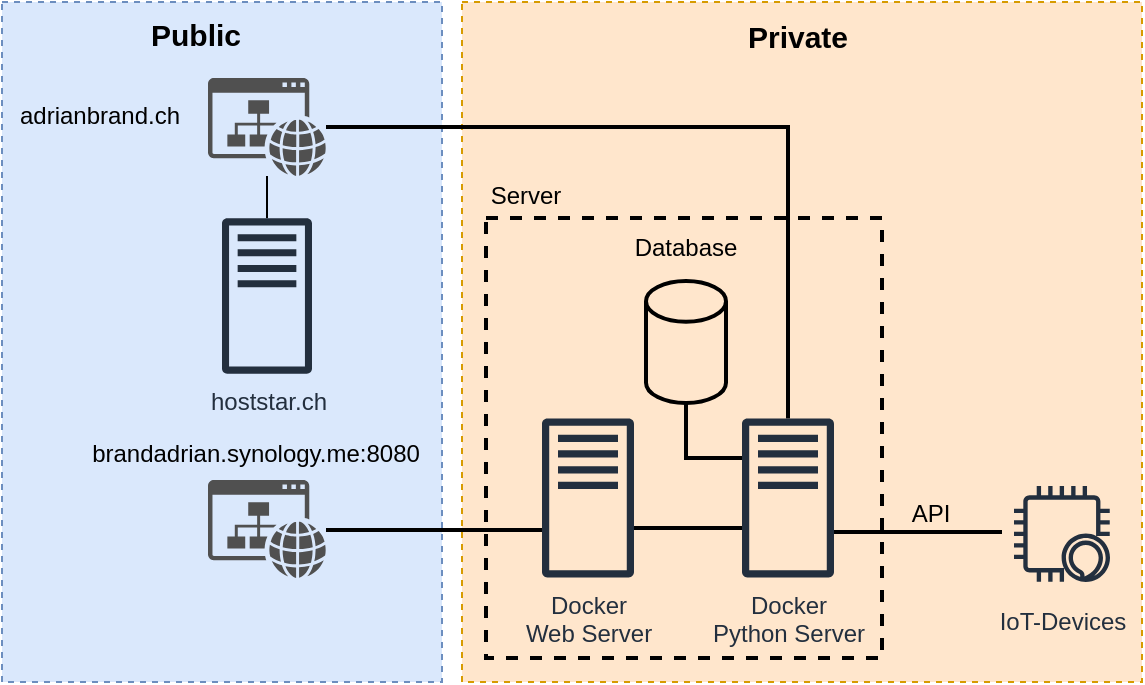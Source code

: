 <mxfile version="13.8.8" type="device"><diagram id="fjGh0-NwWGaT63PYdA61" name="Page-1"><mxGraphModel dx="1422" dy="762" grid="1" gridSize="10" guides="1" tooltips="1" connect="1" arrows="1" fold="1" page="1" pageScale="1" pageWidth="827" pageHeight="1169" math="0" shadow="0"><root><mxCell id="0"/><mxCell id="1" parent="0"/><mxCell id="N3n3Dqv_eAyLDKrZ_e06-19" value="" style="rounded=0;whiteSpace=wrap;html=1;dashed=1;fillColor=#ffe6cc;strokeColor=#d79b00;" parent="1" vertex="1"><mxGeometry x="290" y="202" width="340" height="340" as="geometry"/></mxCell><mxCell id="N3n3Dqv_eAyLDKrZ_e06-20" value="&lt;b style=&quot;font-size: 15px;&quot;&gt;Private&lt;/b&gt;" style="text;html=1;strokeColor=none;fillColor=none;align=center;verticalAlign=middle;whiteSpace=wrap;rounded=0;dashed=1;fontSize=15;" parent="1" vertex="1"><mxGeometry x="438" y="209" width="40" height="20" as="geometry"/></mxCell><mxCell id="N3n3Dqv_eAyLDKrZ_e06-17" value="" style="rounded=0;whiteSpace=wrap;html=1;dashed=1;fillColor=#dae8fc;strokeColor=#6c8ebf;" parent="1" vertex="1"><mxGeometry x="60" y="202" width="220" height="340" as="geometry"/></mxCell><mxCell id="N3n3Dqv_eAyLDKrZ_e06-7" style="edgeStyle=orthogonalEdgeStyle;rounded=0;orthogonalLoop=1;jettySize=auto;html=1;endArrow=none;endFill=0;strokeWidth=2;" parent="1" source="N3n3Dqv_eAyLDKrZ_e06-6" target="N3n3Dqv_eAyLDKrZ_e06-5" edge="1"><mxGeometry relative="1" as="geometry"/></mxCell><mxCell id="N3n3Dqv_eAyLDKrZ_e06-8" style="edgeStyle=orthogonalEdgeStyle;rounded=0;orthogonalLoop=1;jettySize=auto;html=1;endArrow=none;endFill=0;" parent="1" source="N3n3Dqv_eAyLDKrZ_e06-1" target="N3n3Dqv_eAyLDKrZ_e06-6" edge="1"><mxGeometry relative="1" as="geometry"/></mxCell><mxCell id="N3n3Dqv_eAyLDKrZ_e06-1" value="hoststar.ch" style="outlineConnect=0;fontColor=#232F3E;gradientColor=none;fillColor=#232F3E;strokeColor=none;dashed=0;verticalLabelPosition=bottom;verticalAlign=top;align=center;html=1;fontSize=12;fontStyle=0;aspect=fixed;pointerEvents=1;shape=mxgraph.aws4.traditional_server;" parent="1" vertex="1"><mxGeometry x="170" y="310" width="45" height="78" as="geometry"/></mxCell><mxCell id="N3n3Dqv_eAyLDKrZ_e06-22" style="edgeStyle=orthogonalEdgeStyle;rounded=0;orthogonalLoop=1;jettySize=auto;html=1;endArrow=none;endFill=0;strokeWidth=2;" parent="1" source="N3n3Dqv_eAyLDKrZ_e06-4" target="N3n3Dqv_eAyLDKrZ_e06-5" edge="1"><mxGeometry relative="1" as="geometry"><Array as="points"><mxPoint x="402" y="430"/></Array></mxGeometry></mxCell><mxCell id="N3n3Dqv_eAyLDKrZ_e06-4" value="" style="strokeWidth=2;html=1;shape=mxgraph.flowchart.database;whiteSpace=wrap;fillColor=#FFE6CC;" parent="1" vertex="1"><mxGeometry x="382" y="341.5" width="40" height="61" as="geometry"/></mxCell><mxCell id="N3n3Dqv_eAyLDKrZ_e06-36" style="edgeStyle=orthogonalEdgeStyle;rounded=0;orthogonalLoop=1;jettySize=auto;html=1;endArrow=none;endFill=0;strokeWidth=2;" parent="1" edge="1"><mxGeometry relative="1" as="geometry"><Array as="points"><mxPoint x="520" y="467"/><mxPoint x="520" y="467"/></Array><mxPoint x="476" y="467" as="sourcePoint"/><mxPoint x="560" y="467" as="targetPoint"/></mxGeometry></mxCell><mxCell id="N3n3Dqv_eAyLDKrZ_e06-5" value="Docker&lt;br&gt;Python Server" style="outlineConnect=0;fontColor=#232F3E;gradientColor=none;fillColor=#232F3E;strokeColor=none;dashed=0;verticalLabelPosition=bottom;verticalAlign=top;align=center;html=1;fontSize=12;fontStyle=0;aspect=fixed;pointerEvents=1;shape=mxgraph.aws4.traditional_server;" parent="1" vertex="1"><mxGeometry x="430" y="410" width="46" height="80" as="geometry"/></mxCell><mxCell id="N3n3Dqv_eAyLDKrZ_e06-6" value="" style="pointerEvents=1;shadow=0;dashed=0;html=1;strokeColor=none;fillColor=#505050;labelPosition=center;verticalLabelPosition=bottom;verticalAlign=top;outlineConnect=0;align=center;shape=mxgraph.office.concepts.website;" parent="1" vertex="1"><mxGeometry x="163" y="240" width="59" height="49" as="geometry"/></mxCell><mxCell id="N3n3Dqv_eAyLDKrZ_e06-9" value="adrianbrand.ch" style="text;html=1;strokeColor=none;fillColor=none;align=center;verticalAlign=middle;whiteSpace=wrap;rounded=0;" parent="1" vertex="1"><mxGeometry x="59" y="249" width="100" height="20" as="geometry"/></mxCell><mxCell id="N3n3Dqv_eAyLDKrZ_e06-18" value="&lt;b style=&quot;font-size: 15px&quot;&gt;Public&lt;/b&gt;" style="text;html=1;strokeColor=none;fillColor=none;align=center;verticalAlign=middle;whiteSpace=wrap;rounded=0;dashed=1;fontSize=15;" parent="1" vertex="1"><mxGeometry x="137" y="208" width="40" height="20" as="geometry"/></mxCell><mxCell id="N3n3Dqv_eAyLDKrZ_e06-21" value="Database" style="text;html=1;strokeColor=none;fillColor=none;align=center;verticalAlign=middle;whiteSpace=wrap;rounded=0;dashed=1;" parent="1" vertex="1"><mxGeometry x="382" y="315" width="40" height="20" as="geometry"/></mxCell><mxCell id="N3n3Dqv_eAyLDKrZ_e06-35" value="IoT-Devices" style="outlineConnect=0;fontColor=#232F3E;gradientColor=none;strokeColor=#232F3E;fillColor=#FFE6CC;dashed=0;verticalLabelPosition=bottom;verticalAlign=top;align=center;html=1;fontSize=12;fontStyle=0;aspect=fixed;shape=mxgraph.aws4.resourceIcon;resIcon=mxgraph.aws4.alexa_enabled_device;" parent="1" vertex="1"><mxGeometry x="560" y="438" width="60" height="60" as="geometry"/></mxCell><mxCell id="N3n3Dqv_eAyLDKrZ_e06-37" value="API" style="text;html=1;resizable=0;points=[];align=center;verticalAlign=middle;labelBackgroundColor=#FFE6CC;" parent="1" vertex="1" connectable="0"><mxGeometry x="556" y="422" as="geometry"><mxPoint x="-32" y="36" as="offset"/></mxGeometry></mxCell><mxCell id="PsFACasxsjElwN_i-cum-1" value="" style="pointerEvents=1;shadow=0;dashed=0;html=1;strokeColor=none;fillColor=#505050;labelPosition=center;verticalLabelPosition=bottom;verticalAlign=top;outlineConnect=0;align=center;shape=mxgraph.office.concepts.website;" vertex="1" parent="1"><mxGeometry x="163" y="441" width="59" height="49" as="geometry"/></mxCell><mxCell id="PsFACasxsjElwN_i-cum-2" value="&lt;span&gt;brandadrian.synology.me:8080&lt;/span&gt;" style="text;html=1;strokeColor=none;fillColor=none;align=center;verticalAlign=middle;whiteSpace=wrap;rounded=0;" vertex="1" parent="1"><mxGeometry x="137" y="418" width="100" height="20" as="geometry"/></mxCell><mxCell id="PsFACasxsjElwN_i-cum-3" value="Docker&lt;br&gt;Web Server" style="outlineConnect=0;fontColor=#232F3E;gradientColor=none;fillColor=#232F3E;strokeColor=none;dashed=0;verticalLabelPosition=bottom;verticalAlign=top;align=center;html=1;fontSize=12;fontStyle=0;aspect=fixed;pointerEvents=1;shape=mxgraph.aws4.traditional_server;" vertex="1" parent="1"><mxGeometry x="330" y="410" width="46" height="80" as="geometry"/></mxCell><mxCell id="PsFACasxsjElwN_i-cum-5" style="edgeStyle=orthogonalEdgeStyle;rounded=0;orthogonalLoop=1;jettySize=auto;html=1;endArrow=none;endFill=0;strokeWidth=2;" edge="1" parent="1" source="PsFACasxsjElwN_i-cum-1"><mxGeometry relative="1" as="geometry"><mxPoint x="232" y="274.5" as="sourcePoint"/><mxPoint x="330" y="466" as="targetPoint"/><Array as="points"><mxPoint x="276" y="466"/></Array></mxGeometry></mxCell><mxCell id="PsFACasxsjElwN_i-cum-7" style="edgeStyle=orthogonalEdgeStyle;rounded=0;orthogonalLoop=1;jettySize=auto;html=1;endArrow=none;endFill=0;strokeWidth=2;" edge="1" parent="1"><mxGeometry relative="1" as="geometry"><mxPoint x="376" y="465" as="sourcePoint"/><mxPoint x="430" y="465" as="targetPoint"/><Array as="points"><mxPoint x="430" y="465"/></Array></mxGeometry></mxCell><mxCell id="PsFACasxsjElwN_i-cum-8" value="" style="rounded=0;whiteSpace=wrap;html=1;fillColor=none;strokeWidth=2;dashed=1;" vertex="1" parent="1"><mxGeometry x="302" y="310" width="198" height="220" as="geometry"/></mxCell><mxCell id="PsFACasxsjElwN_i-cum-9" value="Server" style="text;html=1;strokeColor=none;fillColor=none;align=center;verticalAlign=middle;whiteSpace=wrap;rounded=0;dashed=1;" vertex="1" parent="1"><mxGeometry x="302" y="289" width="40" height="20" as="geometry"/></mxCell></root></mxGraphModel></diagram></mxfile>